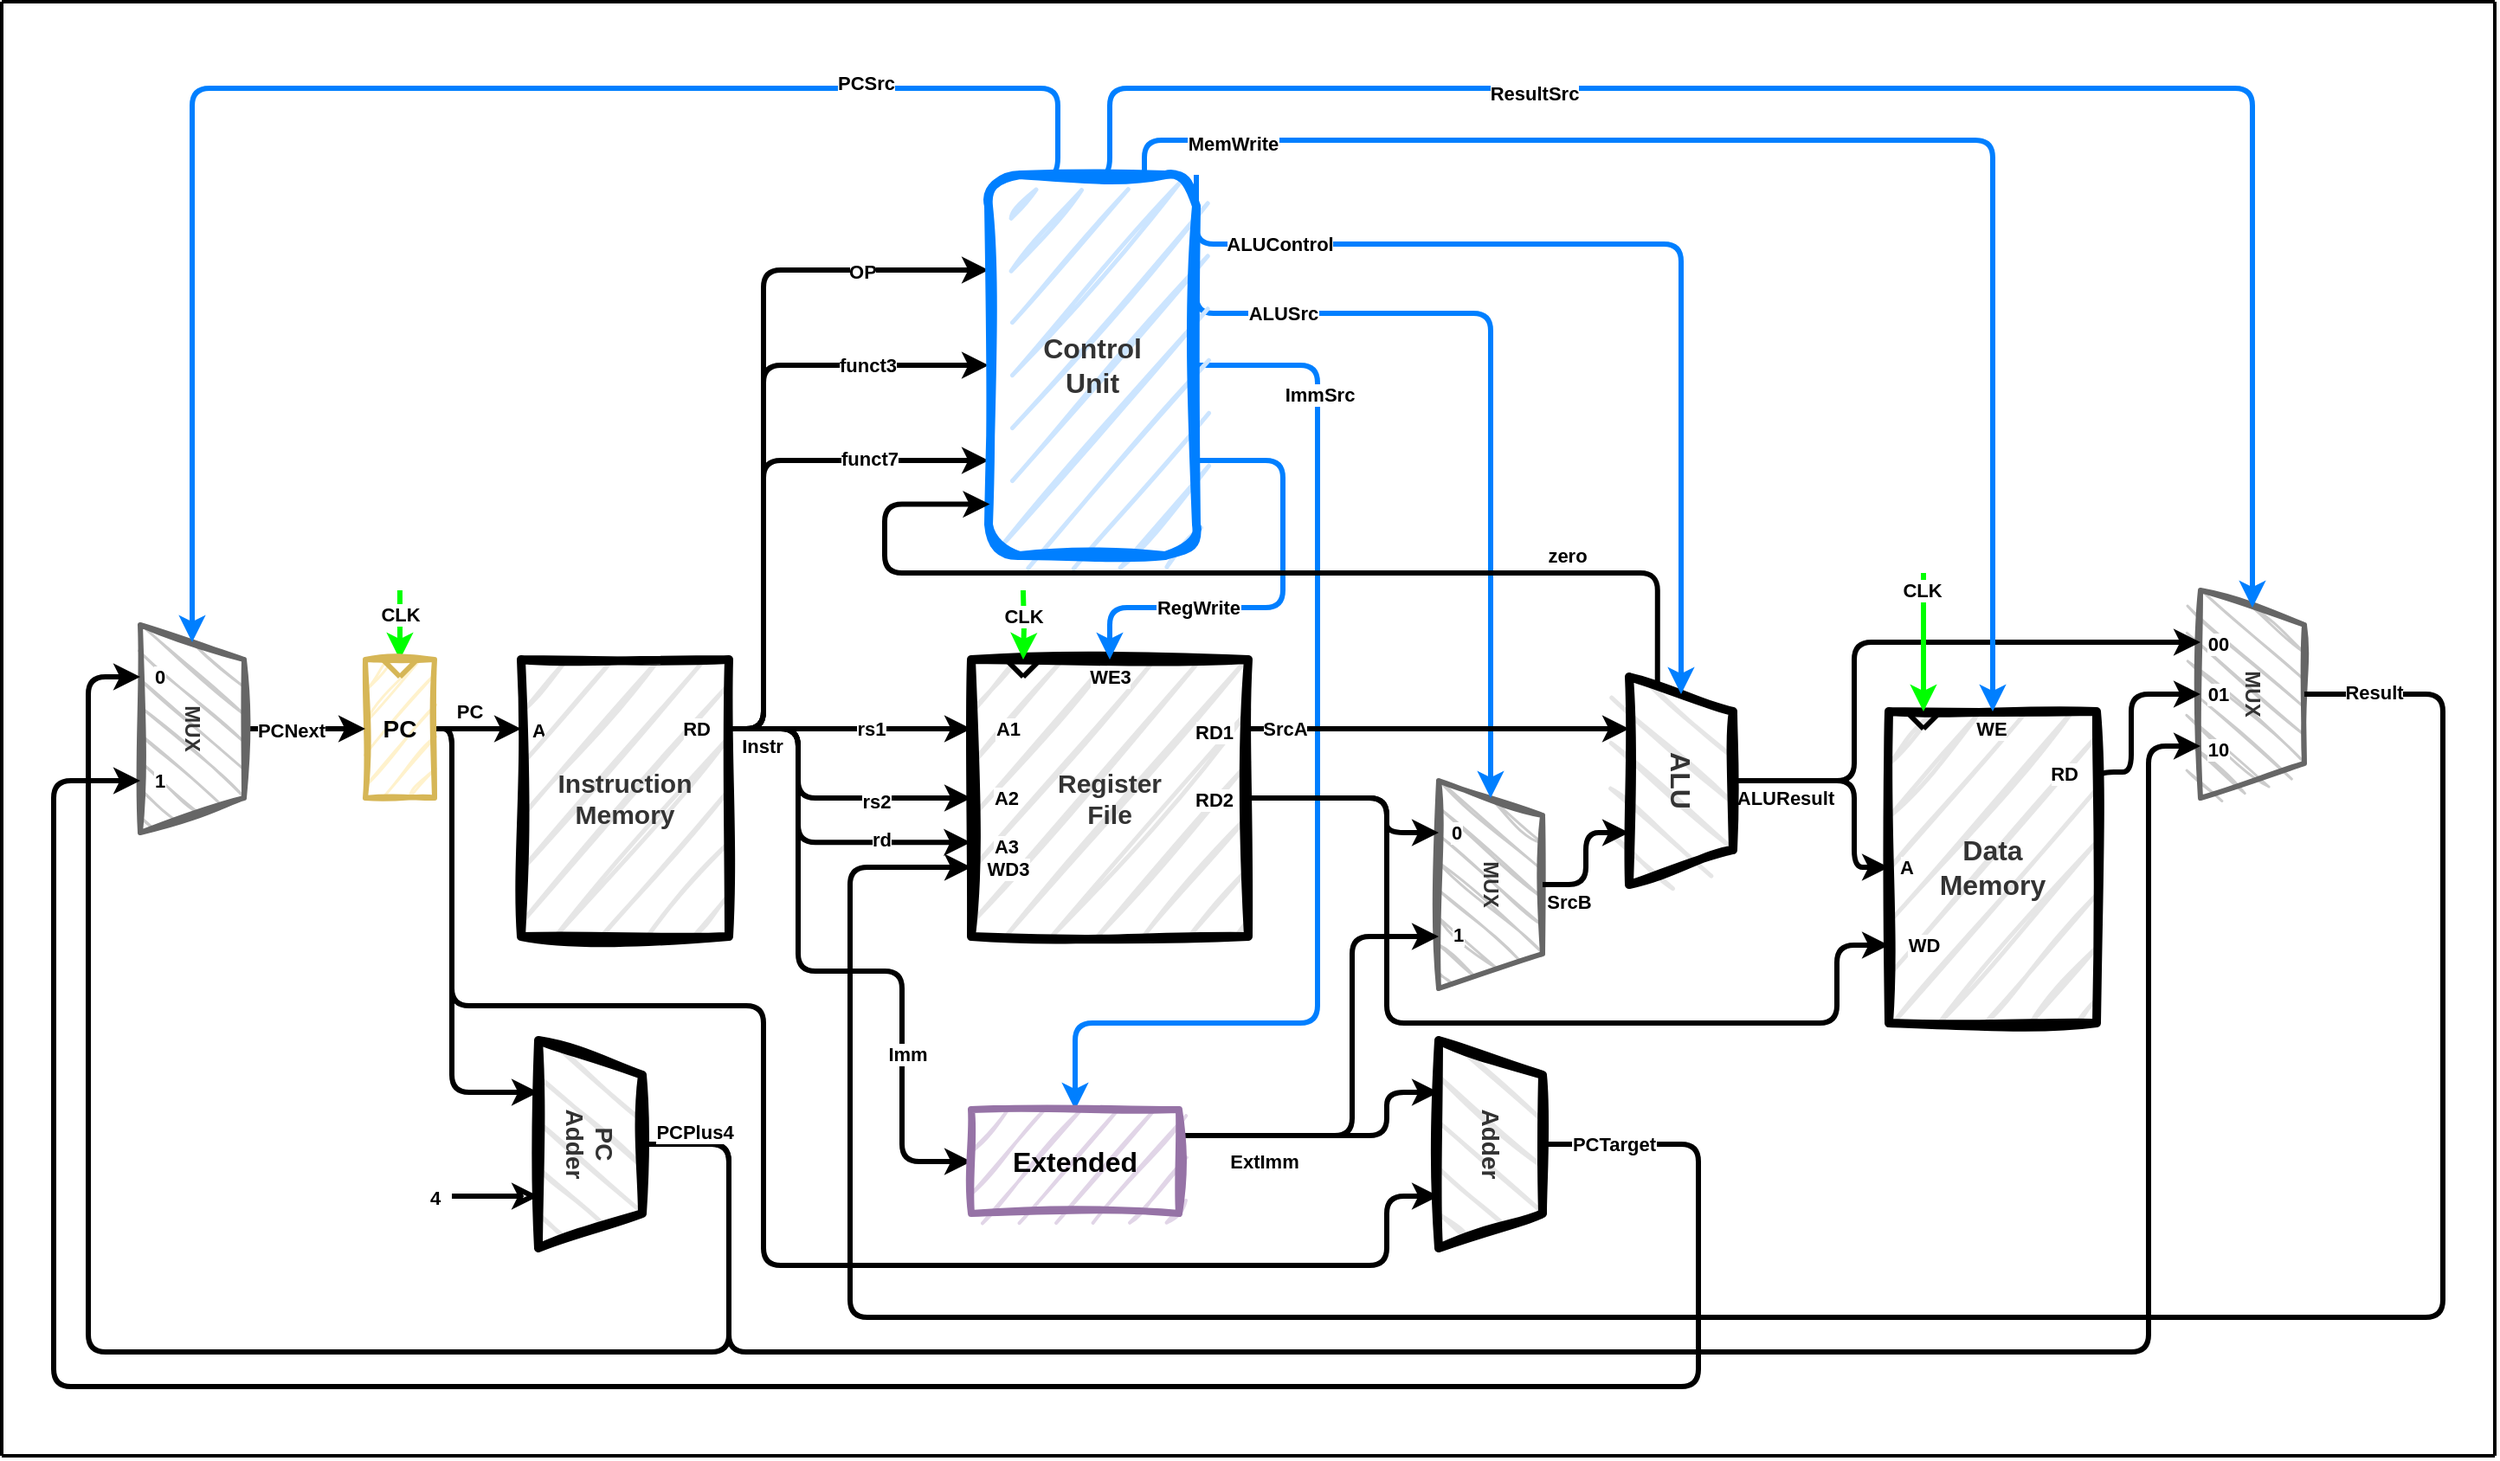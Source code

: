 <mxfile version="26.1.0">
  <diagram name="Page-1" id="-i3h4ZUlYEgcK0BSC_6O">
    <mxGraphModel dx="3269" dy="1941" grid="1" gridSize="10" guides="1" tooltips="1" connect="1" arrows="1" fold="1" page="1" pageScale="1" pageWidth="1169" pageHeight="827" math="0" shadow="0">
      <root>
        <mxCell id="0" />
        <mxCell id="1" parent="0" />
        <mxCell id="MY1aRcoJpRt93JYhKfDs-4" value="&lt;font style=&quot;font-size: 15px;&quot;&gt;Register&lt;/font&gt;&lt;div&gt;&lt;font style=&quot;font-size: 15px;&quot;&gt;File&lt;/font&gt;&lt;/div&gt;" style="rounded=0;whiteSpace=wrap;html=1;sketch=1;curveFitting=1;jiggle=2;fillColor=#E6E6E6;fontColor=#333333;strokeColor=#000000;strokeWidth=5;fontStyle=1" parent="1" vertex="1">
          <mxGeometry x="-200.0" y="-60" width="160" height="160" as="geometry" />
        </mxCell>
        <mxCell id="MY1aRcoJpRt93JYhKfDs-6" value="&lt;font style=&quot;font-size: 16px;&quot;&gt;Data&lt;/font&gt;&lt;div&gt;&lt;font style=&quot;font-size: 16px;&quot;&gt;Memory&lt;/font&gt;&lt;/div&gt;" style="rounded=0;whiteSpace=wrap;html=1;sketch=1;curveFitting=1;jiggle=2;fillColor=#E6E6E6;fontColor=#333333;strokeColor=#000000;strokeWidth=5;fontStyle=1" parent="1" vertex="1">
          <mxGeometry x="330.0" y="-30" width="120" height="180" as="geometry" />
        </mxCell>
        <mxCell id="MY1aRcoJpRt93JYhKfDs-12" value="MUX" style="shape=trapezoid;perimeter=trapezoidPerimeter;whiteSpace=wrap;html=1;fixedSize=1;rotation=90;sketch=1;curveFitting=1;jiggle=2;fillColor=#CCCCCC;fontColor=#333333;strokeColor=#666666;strokeWidth=3;fontStyle=1" parent="1" vertex="1">
          <mxGeometry x="480.0" y="-70" width="120" height="60" as="geometry" />
        </mxCell>
        <mxCell id="MY1aRcoJpRt93JYhKfDs-11" value="MUX" style="shape=trapezoid;perimeter=trapezoidPerimeter;whiteSpace=wrap;html=1;fixedSize=1;rotation=90;sketch=1;curveFitting=1;jiggle=2;fillColor=#CCCCCC;fontColor=#333333;strokeColor=#666666;strokeWidth=3;fontStyle=1" parent="1" vertex="1">
          <mxGeometry x="40.0" y="40" width="120" height="60" as="geometry" />
        </mxCell>
        <mxCell id="MY1aRcoJpRt93JYhKfDs-47" style="edgeStyle=orthogonalEdgeStyle;rounded=1;orthogonalLoop=1;jettySize=auto;html=1;exitX=1;exitY=0.25;exitDx=0;exitDy=0;entryX=0;entryY=0.5;entryDx=0;entryDy=0;strokeWidth=3;fontStyle=1;fillColor=#dae8fc;strokeColor=#007FFF;curved=0;" parent="1" source="MY1aRcoJpRt93JYhKfDs-7" target="MY1aRcoJpRt93JYhKfDs-11" edge="1">
          <mxGeometry relative="1" as="geometry">
            <Array as="points">
              <mxPoint x="-70.0" y="-260" />
              <mxPoint x="100.0" y="-260" />
            </Array>
          </mxGeometry>
        </mxCell>
        <mxCell id="MY1aRcoJpRt93JYhKfDs-48" value="ALUSrc" style="edgeLabel;html=1;align=center;verticalAlign=middle;resizable=0;points=[];fontStyle=1" parent="MY1aRcoJpRt93JYhKfDs-47" vertex="1" connectable="0">
          <mxGeometry x="-0.79" y="4" relative="1" as="geometry">
            <mxPoint x="25" y="4" as="offset" />
          </mxGeometry>
        </mxCell>
        <mxCell id="MY1aRcoJpRt93JYhKfDs-49" style="edgeStyle=orthogonalEdgeStyle;rounded=1;orthogonalLoop=1;jettySize=auto;html=1;exitX=1;exitY=0.5;exitDx=0;exitDy=0;entryX=0.5;entryY=0;entryDx=0;entryDy=0;strokeWidth=3;fontStyle=1;fillColor=#dae8fc;strokeColor=#007FFF;curved=0;" parent="1" source="MY1aRcoJpRt93JYhKfDs-7" target="MY1aRcoJpRt93JYhKfDs-8" edge="1">
          <mxGeometry relative="1" as="geometry">
            <Array as="points">
              <mxPoint x="5.684e-14" y="-230" />
              <mxPoint x="5.684e-14" y="150" />
              <mxPoint x="-140.0" y="150" />
            </Array>
          </mxGeometry>
        </mxCell>
        <mxCell id="MY1aRcoJpRt93JYhKfDs-50" value="ImmSrc" style="edgeLabel;html=1;align=center;verticalAlign=middle;resizable=0;points=[];fontStyle=1" parent="MY1aRcoJpRt93JYhKfDs-49" vertex="1" connectable="0">
          <mxGeometry x="-0.729" y="1" relative="1" as="geometry">
            <mxPoint as="offset" />
          </mxGeometry>
        </mxCell>
        <mxCell id="MY1aRcoJpRt93JYhKfDs-15" style="edgeStyle=orthogonalEdgeStyle;rounded=0;orthogonalLoop=1;jettySize=auto;html=1;exitX=1;exitY=0.5;exitDx=0;exitDy=0;entryX=0;entryY=0.25;entryDx=0;entryDy=0;fontStyle=1;strokeWidth=3;" parent="1" source="MY1aRcoJpRt93JYhKfDs-1" target="MY1aRcoJpRt93JYhKfDs-3" edge="1">
          <mxGeometry relative="1" as="geometry" />
        </mxCell>
        <mxCell id="MY1aRcoJpRt93JYhKfDs-16" value="PC" style="edgeLabel;html=1;align=center;verticalAlign=middle;resizable=0;points=[];fontStyle=1" parent="MY1aRcoJpRt93JYhKfDs-15" vertex="1" connectable="0">
          <mxGeometry x="-0.175" y="-2" relative="1" as="geometry">
            <mxPoint x="-1" y="-12" as="offset" />
          </mxGeometry>
        </mxCell>
        <mxCell id="nuqM9ajh4GWYfi781mGg-7" value="&lt;b&gt;A&lt;/b&gt;" style="edgeLabel;html=1;align=center;verticalAlign=middle;resizable=0;points=[];" vertex="1" connectable="0" parent="MY1aRcoJpRt93JYhKfDs-15">
          <mxGeometry x="0.201" y="-1" relative="1" as="geometry">
            <mxPoint x="30" as="offset" />
          </mxGeometry>
        </mxCell>
        <mxCell id="MY1aRcoJpRt93JYhKfDs-33" style="edgeStyle=orthogonalEdgeStyle;rounded=1;orthogonalLoop=1;jettySize=auto;html=1;exitX=1;exitY=0.5;exitDx=0;exitDy=0;entryX=0.25;entryY=1;entryDx=0;entryDy=0;strokeWidth=3;fontStyle=1;curved=0;" parent="1" source="MY1aRcoJpRt93JYhKfDs-1" target="MY1aRcoJpRt93JYhKfDs-9" edge="1">
          <mxGeometry relative="1" as="geometry">
            <Array as="points">
              <mxPoint x="-500.0" y="-20" />
              <mxPoint x="-500.0" y="190" />
            </Array>
          </mxGeometry>
        </mxCell>
        <mxCell id="MY1aRcoJpRt93JYhKfDs-64" style="edgeStyle=orthogonalEdgeStyle;rounded=1;orthogonalLoop=1;jettySize=auto;html=1;exitX=1;exitY=0.5;exitDx=0;exitDy=0;entryX=0.75;entryY=1;entryDx=0;entryDy=0;strokeWidth=3;fontStyle=1;curved=0;" parent="1" source="MY1aRcoJpRt93JYhKfDs-1" target="MY1aRcoJpRt93JYhKfDs-10" edge="1">
          <mxGeometry relative="1" as="geometry">
            <Array as="points">
              <mxPoint x="-500.0" y="-20" />
              <mxPoint x="-500.0" y="140" />
              <mxPoint x="-320.0" y="140" />
              <mxPoint x="-320.0" y="290" />
              <mxPoint x="40.0" y="290" />
              <mxPoint x="40.0" y="250" />
            </Array>
          </mxGeometry>
        </mxCell>
        <mxCell id="nuqM9ajh4GWYfi781mGg-5" style="edgeStyle=orthogonalEdgeStyle;rounded=0;orthogonalLoop=1;jettySize=auto;html=1;exitX=0.5;exitY=0;exitDx=0;exitDy=0;endArrow=none;startFill=1;startArrow=classic;fillColor=#d5e8d4;strokeColor=#00FF00;strokeWidth=3;" edge="1" parent="1" source="MY1aRcoJpRt93JYhKfDs-1">
          <mxGeometry relative="1" as="geometry">
            <mxPoint x="-530.037" y="-100" as="targetPoint" />
          </mxGeometry>
        </mxCell>
        <mxCell id="nuqM9ajh4GWYfi781mGg-6" value="&lt;b&gt;CLK&lt;/b&gt;" style="edgeLabel;html=1;align=center;verticalAlign=middle;resizable=0;points=[];" vertex="1" connectable="0" parent="nuqM9ajh4GWYfi781mGg-5">
          <mxGeometry x="0.319" y="1" relative="1" as="geometry">
            <mxPoint as="offset" />
          </mxGeometry>
        </mxCell>
        <mxCell id="MY1aRcoJpRt93JYhKfDs-1" value="&lt;span&gt;&lt;font style=&quot;font-size: 14px;&quot;&gt;PC&lt;/font&gt;&lt;/span&gt;" style="rounded=0;whiteSpace=wrap;html=1;sketch=1;curveFitting=1;jiggle=2;fillColor=#fff2cc;strokeColor=#d6b656;strokeWidth=3;fontStyle=1" parent="1" vertex="1">
          <mxGeometry x="-550" y="-60" width="40" height="80" as="geometry" />
        </mxCell>
        <mxCell id="MY1aRcoJpRt93JYhKfDs-13" style="edgeStyle=orthogonalEdgeStyle;rounded=0;orthogonalLoop=1;jettySize=auto;html=1;exitX=0.5;exitY=0;exitDx=0;exitDy=0;entryX=0;entryY=0.5;entryDx=0;entryDy=0;fontStyle=1;strokeWidth=3;" parent="1" source="MY1aRcoJpRt93JYhKfDs-2" target="MY1aRcoJpRt93JYhKfDs-1" edge="1">
          <mxGeometry relative="1" as="geometry" />
        </mxCell>
        <mxCell id="MY1aRcoJpRt93JYhKfDs-14" value="PCNext" style="edgeLabel;html=1;align=center;verticalAlign=middle;resizable=0;points=[];fontStyle=1" parent="MY1aRcoJpRt93JYhKfDs-13" vertex="1" connectable="0">
          <mxGeometry x="-0.228" y="-1" relative="1" as="geometry">
            <mxPoint as="offset" />
          </mxGeometry>
        </mxCell>
        <mxCell id="MY1aRcoJpRt93JYhKfDs-2" value="&lt;span&gt;MUX&lt;/span&gt;" style="shape=trapezoid;perimeter=trapezoidPerimeter;whiteSpace=wrap;html=1;fixedSize=1;rotation=90;sketch=1;curveFitting=1;jiggle=2;fillColor=#CCCCCC;fontColor=#333333;strokeColor=#666666;strokeWidth=3;fontStyle=1" parent="1" vertex="1">
          <mxGeometry x="-710" y="-50" width="120" height="60" as="geometry" />
        </mxCell>
        <mxCell id="MY1aRcoJpRt93JYhKfDs-17" style="edgeStyle=orthogonalEdgeStyle;rounded=0;orthogonalLoop=1;jettySize=auto;html=1;exitX=1;exitY=0.25;exitDx=0;exitDy=0;entryX=0;entryY=0.25;entryDx=0;entryDy=0;strokeWidth=3;fontStyle=1" parent="1" source="MY1aRcoJpRt93JYhKfDs-3" target="MY1aRcoJpRt93JYhKfDs-4" edge="1">
          <mxGeometry relative="1" as="geometry" />
        </mxCell>
        <mxCell id="MY1aRcoJpRt93JYhKfDs-18" value="Instr" style="edgeLabel;html=1;align=center;verticalAlign=middle;resizable=0;points=[];fontStyle=1" parent="MY1aRcoJpRt93JYhKfDs-17" vertex="1" connectable="0">
          <mxGeometry x="0.089" y="-2" relative="1" as="geometry">
            <mxPoint x="-57" y="8" as="offset" />
          </mxGeometry>
        </mxCell>
        <mxCell id="nuqM9ajh4GWYfi781mGg-17" value="&lt;b&gt;A1&lt;/b&gt;" style="edgeLabel;html=1;align=center;verticalAlign=middle;resizable=0;points=[];" vertex="1" connectable="0" parent="MY1aRcoJpRt93JYhKfDs-17">
          <mxGeometry x="0.595" y="-2" relative="1" as="geometry">
            <mxPoint x="49" y="-2" as="offset" />
          </mxGeometry>
        </mxCell>
        <mxCell id="nuqM9ajh4GWYfi781mGg-33" value="&lt;b&gt;rs1&lt;/b&gt;" style="edgeLabel;html=1;align=center;verticalAlign=middle;resizable=0;points=[];" vertex="1" connectable="0" parent="MY1aRcoJpRt93JYhKfDs-17">
          <mxGeometry x="0.168" relative="1" as="geometry">
            <mxPoint as="offset" />
          </mxGeometry>
        </mxCell>
        <mxCell id="MY1aRcoJpRt93JYhKfDs-35" style="edgeStyle=orthogonalEdgeStyle;rounded=1;orthogonalLoop=1;jettySize=auto;html=1;exitX=1;exitY=0.25;exitDx=0;exitDy=0;entryX=0;entryY=0.25;entryDx=0;entryDy=0;strokeWidth=3;fontStyle=1;curved=0;" parent="1" source="MY1aRcoJpRt93JYhKfDs-3" target="MY1aRcoJpRt93JYhKfDs-7" edge="1">
          <mxGeometry relative="1" as="geometry">
            <Array as="points">
              <mxPoint x="-320.0" y="-20" />
              <mxPoint x="-320.0" y="-285" />
            </Array>
          </mxGeometry>
        </mxCell>
        <mxCell id="MY1aRcoJpRt93JYhKfDs-38" value="OP" style="edgeLabel;html=1;align=center;verticalAlign=middle;resizable=0;points=[];fontStyle=1" parent="MY1aRcoJpRt93JYhKfDs-35" vertex="1" connectable="0">
          <mxGeometry x="0.654" y="-1" relative="1" as="geometry">
            <mxPoint x="-1" as="offset" />
          </mxGeometry>
        </mxCell>
        <mxCell id="MY1aRcoJpRt93JYhKfDs-36" style="edgeStyle=orthogonalEdgeStyle;rounded=1;orthogonalLoop=1;jettySize=auto;html=1;exitX=1;exitY=0.25;exitDx=0;exitDy=0;entryX=0;entryY=0.5;entryDx=0;entryDy=0;strokeWidth=3;fontStyle=1;curved=0;" parent="1" source="MY1aRcoJpRt93JYhKfDs-3" target="MY1aRcoJpRt93JYhKfDs-7" edge="1">
          <mxGeometry relative="1" as="geometry">
            <Array as="points">
              <mxPoint x="-320.0" y="-20" />
              <mxPoint x="-320.0" y="-230" />
            </Array>
          </mxGeometry>
        </mxCell>
        <mxCell id="MY1aRcoJpRt93JYhKfDs-39" value="funct3" style="edgeLabel;html=1;align=center;verticalAlign=middle;resizable=0;points=[];fontStyle=1" parent="MY1aRcoJpRt93JYhKfDs-36" vertex="1" connectable="0">
          <mxGeometry x="0.741" y="-2" relative="1" as="geometry">
            <mxPoint x="-24" y="-2" as="offset" />
          </mxGeometry>
        </mxCell>
        <mxCell id="MY1aRcoJpRt93JYhKfDs-37" style="edgeStyle=orthogonalEdgeStyle;rounded=1;orthogonalLoop=1;jettySize=auto;html=1;exitX=1;exitY=0.25;exitDx=0;exitDy=0;entryX=0;entryY=0.75;entryDx=0;entryDy=0;strokeWidth=3;fontStyle=1;curved=0;" parent="1" source="MY1aRcoJpRt93JYhKfDs-3" target="MY1aRcoJpRt93JYhKfDs-7" edge="1">
          <mxGeometry relative="1" as="geometry">
            <Array as="points">
              <mxPoint x="-320.0" y="-20" />
              <mxPoint x="-320.0" y="-175" />
            </Array>
          </mxGeometry>
        </mxCell>
        <mxCell id="MY1aRcoJpRt93JYhKfDs-40" value="funct7" style="edgeLabel;html=1;align=center;verticalAlign=middle;resizable=0;points=[];fontStyle=1" parent="MY1aRcoJpRt93JYhKfDs-37" vertex="1" connectable="0">
          <mxGeometry x="0.812" y="1" relative="1" as="geometry">
            <mxPoint x="-41" as="offset" />
          </mxGeometry>
        </mxCell>
        <mxCell id="MY1aRcoJpRt93JYhKfDs-51" style="edgeStyle=orthogonalEdgeStyle;rounded=1;orthogonalLoop=1;jettySize=auto;html=1;exitX=1;exitY=0.25;exitDx=0;exitDy=0;entryX=0;entryY=0.5;entryDx=0;entryDy=0;strokeWidth=3;fontStyle=1;curved=0;" parent="1" source="MY1aRcoJpRt93JYhKfDs-3" target="MY1aRcoJpRt93JYhKfDs-8" edge="1">
          <mxGeometry relative="1" as="geometry">
            <Array as="points">
              <mxPoint x="-300" y="-20" />
              <mxPoint x="-300" y="120" />
              <mxPoint x="-240" y="120" />
              <mxPoint x="-240" y="230" />
            </Array>
          </mxGeometry>
        </mxCell>
        <mxCell id="MY1aRcoJpRt93JYhKfDs-52" value="Imm" style="edgeLabel;html=1;align=center;verticalAlign=middle;resizable=0;points=[];fontStyle=1" parent="MY1aRcoJpRt93JYhKfDs-51" vertex="1" connectable="0">
          <mxGeometry x="0.474" y="3" relative="1" as="geometry">
            <mxPoint as="offset" />
          </mxGeometry>
        </mxCell>
        <mxCell id="MY1aRcoJpRt93JYhKfDs-60" style="edgeStyle=orthogonalEdgeStyle;rounded=1;orthogonalLoop=1;jettySize=auto;html=1;exitX=1;exitY=0.25;exitDx=0;exitDy=0;strokeWidth=3;fontStyle=1;curved=0;" parent="1" source="MY1aRcoJpRt93JYhKfDs-3" target="MY1aRcoJpRt93JYhKfDs-4" edge="1">
          <mxGeometry relative="1" as="geometry">
            <Array as="points">
              <mxPoint x="-300" y="-20" />
              <mxPoint x="-300" y="20" />
            </Array>
          </mxGeometry>
        </mxCell>
        <mxCell id="nuqM9ajh4GWYfi781mGg-18" value="&lt;b&gt;A2&lt;/b&gt;" style="edgeLabel;html=1;align=center;verticalAlign=middle;resizable=0;points=[];" vertex="1" connectable="0" parent="MY1aRcoJpRt93JYhKfDs-60">
          <mxGeometry x="0.664" y="-1" relative="1" as="geometry">
            <mxPoint x="50" y="-1" as="offset" />
          </mxGeometry>
        </mxCell>
        <mxCell id="nuqM9ajh4GWYfi781mGg-34" value="&lt;b&gt;rs2&lt;/b&gt;" style="edgeLabel;html=1;align=center;verticalAlign=middle;resizable=0;points=[];" vertex="1" connectable="0" parent="MY1aRcoJpRt93JYhKfDs-60">
          <mxGeometry x="0.391" y="-2" relative="1" as="geometry">
            <mxPoint as="offset" />
          </mxGeometry>
        </mxCell>
        <mxCell id="MY1aRcoJpRt93JYhKfDs-3" value="&lt;font style=&quot;font-size: 15px;&quot;&gt;Instruction&lt;/font&gt;&lt;div&gt;&lt;font style=&quot;font-size: 15px;&quot;&gt;Memory&lt;/font&gt;&lt;/div&gt;" style="rounded=0;whiteSpace=wrap;html=1;sketch=1;curveFitting=1;jiggle=2;fillColor=#E6E6E6;fontColor=#333333;strokeColor=#000000;strokeWidth=5;fontStyle=1" parent="1" vertex="1">
          <mxGeometry x="-460.0" y="-60" width="120" height="160" as="geometry" />
        </mxCell>
        <mxCell id="MY1aRcoJpRt93JYhKfDs-19" style="edgeStyle=orthogonalEdgeStyle;rounded=1;orthogonalLoop=1;jettySize=auto;html=1;exitX=1;exitY=0.25;exitDx=0;exitDy=0;entryX=0.25;entryY=1;entryDx=0;entryDy=0;strokeWidth=3;fontStyle=1;curved=0;" parent="1" source="MY1aRcoJpRt93JYhKfDs-4" target="MY1aRcoJpRt93JYhKfDs-5" edge="1">
          <mxGeometry relative="1" as="geometry" />
        </mxCell>
        <mxCell id="MY1aRcoJpRt93JYhKfDs-20" value="SrcA" style="edgeLabel;html=1;align=center;verticalAlign=middle;resizable=0;points=[];fontStyle=1" parent="MY1aRcoJpRt93JYhKfDs-19" vertex="1" connectable="0">
          <mxGeometry x="-0.505" y="2" relative="1" as="geometry">
            <mxPoint x="-34" y="2" as="offset" />
          </mxGeometry>
        </mxCell>
        <mxCell id="nuqM9ajh4GWYfi781mGg-22" value="&lt;b&gt;RD1&lt;/b&gt;" style="edgeLabel;html=1;align=center;verticalAlign=middle;resizable=0;points=[];" vertex="1" connectable="0" parent="MY1aRcoJpRt93JYhKfDs-19">
          <mxGeometry x="-0.435" y="-2" relative="1" as="geometry">
            <mxPoint x="-82" as="offset" />
          </mxGeometry>
        </mxCell>
        <mxCell id="MY1aRcoJpRt93JYhKfDs-23" style="edgeStyle=orthogonalEdgeStyle;rounded=1;orthogonalLoop=1;jettySize=auto;html=1;exitX=1;exitY=0.5;exitDx=0;exitDy=0;entryX=0.25;entryY=1;entryDx=0;entryDy=0;strokeWidth=3;fontStyle=1;curved=0;" parent="1" source="MY1aRcoJpRt93JYhKfDs-4" target="MY1aRcoJpRt93JYhKfDs-11" edge="1">
          <mxGeometry relative="1" as="geometry">
            <Array as="points">
              <mxPoint x="40.0" y="20" />
              <mxPoint x="40.0" y="40" />
            </Array>
          </mxGeometry>
        </mxCell>
        <mxCell id="nuqM9ajh4GWYfi781mGg-9" value="&lt;b&gt;0&lt;/b&gt;" style="edgeLabel;html=1;align=center;verticalAlign=middle;resizable=0;points=[];" vertex="1" connectable="0" parent="MY1aRcoJpRt93JYhKfDs-23">
          <mxGeometry x="0.677" relative="1" as="geometry">
            <mxPoint x="31" as="offset" />
          </mxGeometry>
        </mxCell>
        <mxCell id="MY1aRcoJpRt93JYhKfDs-74" style="edgeStyle=orthogonalEdgeStyle;rounded=1;orthogonalLoop=1;jettySize=auto;html=1;exitX=1;exitY=0.5;exitDx=0;exitDy=0;entryX=0;entryY=0.75;entryDx=0;entryDy=0;strokeWidth=3;curved=0;" parent="1" source="MY1aRcoJpRt93JYhKfDs-4" target="MY1aRcoJpRt93JYhKfDs-6" edge="1">
          <mxGeometry relative="1" as="geometry">
            <Array as="points">
              <mxPoint x="40.0" y="20" />
              <mxPoint x="40.0" y="150" />
              <mxPoint x="300.0" y="150" />
              <mxPoint x="300.0" y="105" />
            </Array>
          </mxGeometry>
        </mxCell>
        <mxCell id="nuqM9ajh4GWYfi781mGg-15" value="&lt;b&gt;WD&lt;/b&gt;" style="edgeLabel;html=1;align=center;verticalAlign=middle;resizable=0;points=[];" vertex="1" connectable="0" parent="MY1aRcoJpRt93JYhKfDs-74">
          <mxGeometry x="0.919" relative="1" as="geometry">
            <mxPoint x="42" as="offset" />
          </mxGeometry>
        </mxCell>
        <mxCell id="nuqM9ajh4GWYfi781mGg-23" value="&lt;b&gt;RD2&lt;/b&gt;" style="edgeLabel;html=1;align=center;verticalAlign=middle;resizable=0;points=[];" vertex="1" connectable="0" parent="MY1aRcoJpRt93JYhKfDs-74">
          <mxGeometry x="-0.927" y="-1" relative="1" as="geometry">
            <mxPoint x="-40" as="offset" />
          </mxGeometry>
        </mxCell>
        <mxCell id="MY1aRcoJpRt93JYhKfDs-28" style="edgeStyle=orthogonalEdgeStyle;rounded=1;orthogonalLoop=1;jettySize=auto;html=1;exitX=0.5;exitY=0;exitDx=0;exitDy=0;entryX=0.25;entryY=1;entryDx=0;entryDy=0;strokeWidth=3;fontStyle=1;curved=0;" parent="1" source="MY1aRcoJpRt93JYhKfDs-5" target="MY1aRcoJpRt93JYhKfDs-12" edge="1">
          <mxGeometry relative="1" as="geometry">
            <Array as="points">
              <mxPoint x="310" y="10" />
              <mxPoint x="310" y="-70" />
            </Array>
          </mxGeometry>
        </mxCell>
        <mxCell id="MY1aRcoJpRt93JYhKfDs-72" value="&lt;b&gt;ALUResult&lt;/b&gt;" style="edgeLabel;html=1;align=center;verticalAlign=middle;resizable=0;points=[];" parent="MY1aRcoJpRt93JYhKfDs-28" vertex="1" connectable="0">
          <mxGeometry x="-0.847" y="3" relative="1" as="geometry">
            <mxPoint x="3" y="13" as="offset" />
          </mxGeometry>
        </mxCell>
        <mxCell id="nuqM9ajh4GWYfi781mGg-11" value="&lt;b&gt;00&lt;/b&gt;" style="edgeLabel;html=1;align=center;verticalAlign=middle;resizable=0;points=[];" vertex="1" connectable="0" parent="MY1aRcoJpRt93JYhKfDs-28">
          <mxGeometry x="0.8" y="-1" relative="1" as="geometry">
            <mxPoint x="45" as="offset" />
          </mxGeometry>
        </mxCell>
        <mxCell id="MY1aRcoJpRt93JYhKfDs-73" style="edgeStyle=orthogonalEdgeStyle;rounded=1;orthogonalLoop=1;jettySize=auto;html=1;exitX=0.5;exitY=0;exitDx=0;exitDy=0;entryX=0;entryY=0.5;entryDx=0;entryDy=0;strokeWidth=3;curved=0;" parent="1" source="MY1aRcoJpRt93JYhKfDs-5" target="MY1aRcoJpRt93JYhKfDs-6" edge="1">
          <mxGeometry relative="1" as="geometry">
            <Array as="points">
              <mxPoint x="310" y="10" />
              <mxPoint x="310" y="60" />
            </Array>
          </mxGeometry>
        </mxCell>
        <mxCell id="nuqM9ajh4GWYfi781mGg-14" value="&lt;b&gt;A&lt;/b&gt;" style="edgeLabel;html=1;align=center;verticalAlign=middle;resizable=0;points=[];" vertex="1" connectable="0" parent="MY1aRcoJpRt93JYhKfDs-73">
          <mxGeometry x="0.714" y="1" relative="1" as="geometry">
            <mxPoint x="30" y="1" as="offset" />
          </mxGeometry>
        </mxCell>
        <mxCell id="MY1aRcoJpRt93JYhKfDs-5" value="&lt;font style=&quot;font-size: 16px;&quot;&gt;ALU&lt;/font&gt;" style="shape=trapezoid;perimeter=trapezoidPerimeter;whiteSpace=wrap;html=1;fixedSize=1;rotation=90;sketch=1;curveFitting=1;jiggle=2;fillColor=#E6E6E6;fontColor=#333333;strokeColor=#000000;strokeWidth=5;fontStyle=1" parent="1" vertex="1">
          <mxGeometry x="150.0" y="-20" width="120" height="60" as="geometry" />
        </mxCell>
        <mxCell id="MY1aRcoJpRt93JYhKfDs-29" style="edgeStyle=orthogonalEdgeStyle;rounded=1;orthogonalLoop=1;jettySize=auto;html=1;exitX=1;exitY=0.25;exitDx=0;exitDy=0;entryX=0.5;entryY=1;entryDx=0;entryDy=0;strokeWidth=3;fontStyle=1;curved=0;" parent="1" source="MY1aRcoJpRt93JYhKfDs-6" target="MY1aRcoJpRt93JYhKfDs-12" edge="1">
          <mxGeometry relative="1" as="geometry">
            <Array as="points">
              <mxPoint x="470.0" y="5" />
              <mxPoint x="470.0" y="-40" />
            </Array>
          </mxGeometry>
        </mxCell>
        <mxCell id="nuqM9ajh4GWYfi781mGg-12" value="&lt;b&gt;01&lt;/b&gt;" style="edgeLabel;html=1;align=center;verticalAlign=middle;resizable=0;points=[];" vertex="1" connectable="0" parent="MY1aRcoJpRt93JYhKfDs-29">
          <mxGeometry x="0.543" y="1" relative="1" as="geometry">
            <mxPoint x="36" y="1" as="offset" />
          </mxGeometry>
        </mxCell>
        <mxCell id="nuqM9ajh4GWYfi781mGg-24" value="&lt;b&gt;RD&lt;/b&gt;" style="edgeLabel;html=1;align=center;verticalAlign=middle;resizable=0;points=[];" vertex="1" connectable="0" parent="MY1aRcoJpRt93JYhKfDs-29">
          <mxGeometry x="-0.63" y="-1" relative="1" as="geometry">
            <mxPoint x="-31" as="offset" />
          </mxGeometry>
        </mxCell>
        <mxCell id="MY1aRcoJpRt93JYhKfDs-31" style="edgeStyle=orthogonalEdgeStyle;rounded=1;orthogonalLoop=1;jettySize=auto;html=1;exitX=0.25;exitY=0;exitDx=0;exitDy=0;entryX=0;entryY=0.5;entryDx=0;entryDy=0;strokeWidth=3;fontStyle=1;fillColor=#dae8fc;strokeColor=#007FFF;curved=0;" parent="1" source="MY1aRcoJpRt93JYhKfDs-7" target="MY1aRcoJpRt93JYhKfDs-2" edge="1">
          <mxGeometry relative="1" as="geometry">
            <Array as="points">
              <mxPoint x="-150.0" y="-390" />
              <mxPoint x="-650" y="-390" />
            </Array>
          </mxGeometry>
        </mxCell>
        <mxCell id="MY1aRcoJpRt93JYhKfDs-32" value="PCSrc" style="edgeLabel;html=1;align=center;verticalAlign=middle;resizable=0;points=[];fontStyle=1" parent="MY1aRcoJpRt93JYhKfDs-31" vertex="1" connectable="0">
          <mxGeometry x="-0.611" y="-3" relative="1" as="geometry">
            <mxPoint as="offset" />
          </mxGeometry>
        </mxCell>
        <mxCell id="MY1aRcoJpRt93JYhKfDs-43" style="edgeStyle=orthogonalEdgeStyle;rounded=1;orthogonalLoop=1;jettySize=auto;html=1;exitX=0.5;exitY=0;exitDx=0;exitDy=0;entryX=0;entryY=0.5;entryDx=0;entryDy=0;strokeWidth=3;fontStyle=1;fillColor=#dae8fc;strokeColor=#007FFF;curved=0;" parent="1" source="MY1aRcoJpRt93JYhKfDs-7" target="MY1aRcoJpRt93JYhKfDs-12" edge="1">
          <mxGeometry relative="1" as="geometry">
            <Array as="points">
              <mxPoint x="-120.0" y="-390" />
              <mxPoint x="540" y="-390" />
            </Array>
          </mxGeometry>
        </mxCell>
        <mxCell id="MY1aRcoJpRt93JYhKfDs-44" value="ResultSrc" style="edgeLabel;html=1;align=center;verticalAlign=middle;resizable=0;points=[];fontStyle=1" parent="MY1aRcoJpRt93JYhKfDs-43" vertex="1" connectable="0">
          <mxGeometry x="-0.402" y="-3" relative="1" as="geometry">
            <mxPoint as="offset" />
          </mxGeometry>
        </mxCell>
        <mxCell id="MY1aRcoJpRt93JYhKfDs-45" style="edgeStyle=orthogonalEdgeStyle;rounded=1;orthogonalLoop=1;jettySize=auto;html=1;exitX=1;exitY=0;exitDx=0;exitDy=0;entryX=0;entryY=0.5;entryDx=0;entryDy=0;strokeWidth=3;fontStyle=1;fillColor=#dae8fc;strokeColor=#007FFF;curved=0;" parent="1" source="MY1aRcoJpRt93JYhKfDs-7" target="MY1aRcoJpRt93JYhKfDs-5" edge="1">
          <mxGeometry relative="1" as="geometry">
            <Array as="points">
              <mxPoint x="-70.0" y="-300" />
              <mxPoint x="210.0" y="-300" />
            </Array>
          </mxGeometry>
        </mxCell>
        <mxCell id="MY1aRcoJpRt93JYhKfDs-46" value="ALUControl" style="edgeLabel;html=1;align=center;verticalAlign=middle;resizable=0;points=[];fontStyle=1" parent="MY1aRcoJpRt93JYhKfDs-45" vertex="1" connectable="0">
          <mxGeometry x="-0.702" y="4" relative="1" as="geometry">
            <mxPoint x="1" y="4" as="offset" />
          </mxGeometry>
        </mxCell>
        <mxCell id="MY1aRcoJpRt93JYhKfDs-53" style="edgeStyle=orthogonalEdgeStyle;rounded=1;orthogonalLoop=1;jettySize=auto;html=1;exitX=1;exitY=0.75;exitDx=0;exitDy=0;entryX=0.5;entryY=0;entryDx=0;entryDy=0;strokeWidth=3;fontStyle=1;fillColor=#dae8fc;strokeColor=#007FFF;curved=0;" parent="1" source="MY1aRcoJpRt93JYhKfDs-7" target="MY1aRcoJpRt93JYhKfDs-4" edge="1">
          <mxGeometry relative="1" as="geometry">
            <Array as="points">
              <mxPoint x="-20.0" y="-175" />
              <mxPoint x="-20.0" y="-90" />
              <mxPoint x="-120.0" y="-90" />
            </Array>
          </mxGeometry>
        </mxCell>
        <mxCell id="MY1aRcoJpRt93JYhKfDs-54" value="RegWrite" style="edgeLabel;html=1;align=center;verticalAlign=middle;resizable=0;points=[];fontStyle=1" parent="MY1aRcoJpRt93JYhKfDs-53" vertex="1" connectable="0">
          <mxGeometry x="0.218" y="-2" relative="1" as="geometry">
            <mxPoint x="-23" y="2" as="offset" />
          </mxGeometry>
        </mxCell>
        <mxCell id="nuqM9ajh4GWYfi781mGg-21" value="&lt;b&gt;WE3&lt;/b&gt;" style="edgeLabel;html=1;align=center;verticalAlign=middle;resizable=0;points=[];" vertex="1" connectable="0" parent="MY1aRcoJpRt93JYhKfDs-53">
          <mxGeometry x="0.136" y="2" relative="1" as="geometry">
            <mxPoint x="-85" y="38" as="offset" />
          </mxGeometry>
        </mxCell>
        <mxCell id="MY1aRcoJpRt93JYhKfDs-55" style="edgeStyle=orthogonalEdgeStyle;rounded=1;orthogonalLoop=1;jettySize=auto;html=1;exitX=0.75;exitY=0;exitDx=0;exitDy=0;entryX=0.5;entryY=0;entryDx=0;entryDy=0;strokeWidth=3;fontStyle=1;fillColor=#dae8fc;strokeColor=#007FFF;curved=0;" parent="1" source="MY1aRcoJpRt93JYhKfDs-7" target="MY1aRcoJpRt93JYhKfDs-6" edge="1">
          <mxGeometry relative="1" as="geometry" />
        </mxCell>
        <mxCell id="MY1aRcoJpRt93JYhKfDs-56" value="MemWrite" style="edgeLabel;html=1;align=center;verticalAlign=middle;resizable=0;points=[];fontStyle=1" parent="MY1aRcoJpRt93JYhKfDs-55" vertex="1" connectable="0">
          <mxGeometry x="-0.831" y="-2" relative="1" as="geometry">
            <mxPoint as="offset" />
          </mxGeometry>
        </mxCell>
        <mxCell id="nuqM9ajh4GWYfi781mGg-16" value="&lt;b&gt;WE&lt;/b&gt;" style="edgeLabel;html=1;align=center;verticalAlign=middle;resizable=0;points=[];" vertex="1" connectable="0" parent="MY1aRcoJpRt93JYhKfDs-55">
          <mxGeometry x="0.931" y="-1" relative="1" as="geometry">
            <mxPoint y="39" as="offset" />
          </mxGeometry>
        </mxCell>
        <mxCell id="MY1aRcoJpRt93JYhKfDs-7" value="&lt;font style=&quot;font-size: 16px;&quot;&gt;Control&lt;/font&gt;&lt;div&gt;&lt;font style=&quot;font-size: 16px;&quot;&gt;Unit&lt;/font&gt;&lt;/div&gt;" style="rounded=1;whiteSpace=wrap;html=1;sketch=1;curveFitting=1;jiggle=2;fillColor=#CCE5FF;fontColor=#333333;strokeColor=#007FFF;strokeWidth=5;fontStyle=1" parent="1" vertex="1">
          <mxGeometry x="-190.0" y="-340" width="120" height="220" as="geometry" />
        </mxCell>
        <mxCell id="MY1aRcoJpRt93JYhKfDs-24" style="edgeStyle=orthogonalEdgeStyle;rounded=1;orthogonalLoop=1;jettySize=auto;html=1;exitX=1;exitY=0.25;exitDx=0;exitDy=0;entryX=0.75;entryY=1;entryDx=0;entryDy=0;strokeWidth=3;fontStyle=1;curved=0;" parent="1" source="MY1aRcoJpRt93JYhKfDs-8" target="MY1aRcoJpRt93JYhKfDs-11" edge="1">
          <mxGeometry relative="1" as="geometry">
            <Array as="points">
              <mxPoint x="20.0" y="215" />
              <mxPoint x="20.0" y="100" />
            </Array>
          </mxGeometry>
        </mxCell>
        <mxCell id="MY1aRcoJpRt93JYhKfDs-25" value="ExtImm" style="edgeLabel;html=1;align=center;verticalAlign=middle;resizable=0;points=[];fontStyle=1" parent="MY1aRcoJpRt93JYhKfDs-24" vertex="1" connectable="0">
          <mxGeometry x="-0.63" y="-1" relative="1" as="geometry">
            <mxPoint y="14" as="offset" />
          </mxGeometry>
        </mxCell>
        <mxCell id="nuqM9ajh4GWYfi781mGg-10" value="&lt;b&gt;1&lt;/b&gt;" style="edgeLabel;html=1;align=center;verticalAlign=middle;resizable=0;points=[];" vertex="1" connectable="0" parent="MY1aRcoJpRt93JYhKfDs-24">
          <mxGeometry x="0.807" y="1" relative="1" as="geometry">
            <mxPoint x="36" as="offset" />
          </mxGeometry>
        </mxCell>
        <mxCell id="MY1aRcoJpRt93JYhKfDs-65" style="edgeStyle=orthogonalEdgeStyle;rounded=1;orthogonalLoop=1;jettySize=auto;html=1;exitX=1;exitY=0.25;exitDx=0;exitDy=0;entryX=0.25;entryY=1;entryDx=0;entryDy=0;strokeWidth=3;fontStyle=1;curved=0;" parent="1" source="MY1aRcoJpRt93JYhKfDs-8" target="MY1aRcoJpRt93JYhKfDs-10" edge="1">
          <mxGeometry relative="1" as="geometry">
            <Array as="points">
              <mxPoint x="40.0" y="215" />
              <mxPoint x="40.0" y="190" />
            </Array>
          </mxGeometry>
        </mxCell>
        <mxCell id="MY1aRcoJpRt93JYhKfDs-8" value="&lt;font style=&quot;font-size: 16px;&quot;&gt;Extended&lt;/font&gt;" style="rounded=0;whiteSpace=wrap;html=1;sketch=1;curveFitting=1;jiggle=2;fillColor=#e1d5e7;strokeColor=#9673a6;strokeWidth=4;fontStyle=1" parent="1" vertex="1">
          <mxGeometry x="-200.0" y="200" width="120" height="60" as="geometry" />
        </mxCell>
        <mxCell id="MY1aRcoJpRt93JYhKfDs-34" style="edgeStyle=orthogonalEdgeStyle;rounded=1;orthogonalLoop=1;jettySize=auto;html=1;exitX=0.5;exitY=0;exitDx=0;exitDy=0;entryX=0.25;entryY=1;entryDx=0;entryDy=0;strokeWidth=3;fontStyle=1;curved=0;" parent="1" source="MY1aRcoJpRt93JYhKfDs-9" target="MY1aRcoJpRt93JYhKfDs-2" edge="1">
          <mxGeometry relative="1" as="geometry">
            <Array as="points">
              <mxPoint x="-340.0" y="220" />
              <mxPoint x="-340.0" y="340" />
              <mxPoint x="-710" y="340" />
              <mxPoint x="-710" y="-50" />
            </Array>
          </mxGeometry>
        </mxCell>
        <mxCell id="nuqM9ajh4GWYfi781mGg-1" value="&lt;b&gt;0&lt;/b&gt;" style="edgeLabel;html=1;align=center;verticalAlign=middle;resizable=0;points=[];" vertex="1" connectable="0" parent="MY1aRcoJpRt93JYhKfDs-34">
          <mxGeometry x="0.959" y="-1" relative="1" as="geometry">
            <mxPoint x="30" y="-1" as="offset" />
          </mxGeometry>
        </mxCell>
        <mxCell id="MY1aRcoJpRt93JYhKfDs-57" style="edgeStyle=orthogonalEdgeStyle;rounded=0;orthogonalLoop=1;jettySize=auto;html=1;exitX=0.75;exitY=1;exitDx=0;exitDy=0;startArrow=classic;startFill=0;endArrow=none;strokeWidth=3;fontStyle=1" parent="1" source="MY1aRcoJpRt93JYhKfDs-9" edge="1">
          <mxGeometry relative="1" as="geometry">
            <mxPoint x="-500.0" y="250" as="targetPoint" />
          </mxGeometry>
        </mxCell>
        <mxCell id="MY1aRcoJpRt93JYhKfDs-58" value="4" style="edgeLabel;html=1;align=center;verticalAlign=middle;resizable=0;points=[];fontStyle=1" parent="MY1aRcoJpRt93JYhKfDs-57" vertex="1" connectable="0">
          <mxGeometry x="0.404" relative="1" as="geometry">
            <mxPoint x="-25" as="offset" />
          </mxGeometry>
        </mxCell>
        <mxCell id="MY1aRcoJpRt93JYhKfDs-68" style="edgeStyle=orthogonalEdgeStyle;rounded=1;orthogonalLoop=1;jettySize=auto;html=1;exitX=0.5;exitY=0;exitDx=0;exitDy=0;entryX=0.75;entryY=1;entryDx=0;entryDy=0;strokeWidth=3;curved=0;" parent="1" source="MY1aRcoJpRt93JYhKfDs-9" target="MY1aRcoJpRt93JYhKfDs-12" edge="1">
          <mxGeometry relative="1" as="geometry">
            <Array as="points">
              <mxPoint x="-340.0" y="220" />
              <mxPoint x="-340.0" y="340" />
              <mxPoint x="480.0" y="340" />
              <mxPoint x="480.0" y="-10" />
            </Array>
          </mxGeometry>
        </mxCell>
        <mxCell id="MY1aRcoJpRt93JYhKfDs-69" value="&lt;b&gt;PCPlus4&lt;/b&gt;" style="edgeLabel;html=1;align=center;verticalAlign=middle;resizable=0;points=[];" parent="MY1aRcoJpRt93JYhKfDs-68" vertex="1" connectable="0">
          <mxGeometry x="-0.897" y="1" relative="1" as="geometry">
            <mxPoint x="-21" y="-28" as="offset" />
          </mxGeometry>
        </mxCell>
        <mxCell id="nuqM9ajh4GWYfi781mGg-13" value="&lt;b&gt;10&lt;/b&gt;" style="edgeLabel;html=1;align=center;verticalAlign=middle;resizable=0;points=[];" vertex="1" connectable="0" parent="MY1aRcoJpRt93JYhKfDs-68">
          <mxGeometry x="0.966" y="-2" relative="1" as="geometry">
            <mxPoint x="33" as="offset" />
          </mxGeometry>
        </mxCell>
        <mxCell id="MY1aRcoJpRt93JYhKfDs-9" value="&lt;font style=&quot;font-size: 14px;&quot;&gt;PC&lt;/font&gt;&lt;div&gt;&lt;font style=&quot;font-size: 14px;&quot;&gt;Adder&lt;/font&gt;&lt;/div&gt;" style="shape=trapezoid;perimeter=trapezoidPerimeter;whiteSpace=wrap;html=1;fixedSize=1;rotation=90;sketch=1;curveFitting=1;jiggle=2;fillColor=#E6E6E6;fontColor=#333333;strokeColor=#000000;strokeWidth=5;fontStyle=1" parent="1" vertex="1">
          <mxGeometry x="-480.0" y="190" width="120" height="60" as="geometry" />
        </mxCell>
        <mxCell id="MY1aRcoJpRt93JYhKfDs-63" style="edgeStyle=orthogonalEdgeStyle;rounded=1;orthogonalLoop=1;jettySize=auto;html=1;exitX=0.5;exitY=0;exitDx=0;exitDy=0;entryX=0.75;entryY=1;entryDx=0;entryDy=0;strokeWidth=3;fontStyle=1;curved=0;" parent="1" source="MY1aRcoJpRt93JYhKfDs-10" target="MY1aRcoJpRt93JYhKfDs-2" edge="1">
          <mxGeometry relative="1" as="geometry">
            <Array as="points">
              <mxPoint x="220.0" y="220" />
              <mxPoint x="220.0" y="360" />
              <mxPoint x="-730" y="360" />
              <mxPoint x="-730" y="10" />
            </Array>
          </mxGeometry>
        </mxCell>
        <mxCell id="MY1aRcoJpRt93JYhKfDs-67" value="PCTarget" style="edgeLabel;html=1;align=center;verticalAlign=middle;resizable=0;points=[];fontStyle=1" parent="MY1aRcoJpRt93JYhKfDs-63" vertex="1" connectable="0">
          <mxGeometry x="-0.932" y="1" relative="1" as="geometry">
            <mxPoint x="-13" y="1" as="offset" />
          </mxGeometry>
        </mxCell>
        <mxCell id="nuqM9ajh4GWYfi781mGg-2" value="&lt;b&gt;1&lt;/b&gt;" style="edgeLabel;html=1;align=center;verticalAlign=middle;resizable=0;points=[];" vertex="1" connectable="0" parent="MY1aRcoJpRt93JYhKfDs-63">
          <mxGeometry x="0.944" relative="1" as="geometry">
            <mxPoint x="55" as="offset" />
          </mxGeometry>
        </mxCell>
        <mxCell id="MY1aRcoJpRt93JYhKfDs-10" value="&lt;font style=&quot;font-size: 14px;&quot;&gt;Adder&lt;/font&gt;" style="shape=trapezoid;perimeter=trapezoidPerimeter;whiteSpace=wrap;html=1;fixedSize=1;rotation=90;sketch=1;curveFitting=1;jiggle=2;fillColor=#E6E6E6;fontColor=#333333;strokeColor=#000000;strokeWidth=5;fontStyle=1" parent="1" vertex="1">
          <mxGeometry x="40.0" y="190" width="120" height="60" as="geometry" />
        </mxCell>
        <mxCell id="MY1aRcoJpRt93JYhKfDs-21" style="edgeStyle=orthogonalEdgeStyle;rounded=1;orthogonalLoop=1;jettySize=auto;html=1;exitX=0.5;exitY=0;exitDx=0;exitDy=0;entryX=0.75;entryY=1;entryDx=0;entryDy=0;strokeWidth=3;fontStyle=1;curved=0;" parent="1" source="MY1aRcoJpRt93JYhKfDs-11" target="MY1aRcoJpRt93JYhKfDs-5" edge="1">
          <mxGeometry relative="1" as="geometry" />
        </mxCell>
        <mxCell id="MY1aRcoJpRt93JYhKfDs-22" value="SrcB" style="edgeLabel;html=1;align=center;verticalAlign=middle;resizable=0;points=[];fontStyle=1" parent="MY1aRcoJpRt93JYhKfDs-21" vertex="1" connectable="0">
          <mxGeometry x="-0.621" y="1" relative="1" as="geometry">
            <mxPoint y="11" as="offset" />
          </mxGeometry>
        </mxCell>
        <mxCell id="MY1aRcoJpRt93JYhKfDs-59" style="edgeStyle=orthogonalEdgeStyle;rounded=1;orthogonalLoop=1;jettySize=auto;html=1;exitX=0.5;exitY=0;exitDx=0;exitDy=0;entryX=0;entryY=0.75;entryDx=0;entryDy=0;strokeWidth=3;fontStyle=1;curved=0;" parent="1" source="MY1aRcoJpRt93JYhKfDs-12" target="MY1aRcoJpRt93JYhKfDs-4" edge="1">
          <mxGeometry relative="1" as="geometry">
            <Array as="points">
              <mxPoint x="650" y="-40" />
              <mxPoint x="650" y="320" />
              <mxPoint x="-270.0" y="320" />
              <mxPoint x="-270.0" y="60" />
            </Array>
          </mxGeometry>
        </mxCell>
        <mxCell id="MY1aRcoJpRt93JYhKfDs-70" value="&lt;b&gt;Result&lt;/b&gt;" style="edgeLabel;html=1;align=center;verticalAlign=middle;resizable=0;points=[];" parent="MY1aRcoJpRt93JYhKfDs-59" vertex="1" connectable="0">
          <mxGeometry x="-0.953" y="1" relative="1" as="geometry">
            <mxPoint as="offset" />
          </mxGeometry>
        </mxCell>
        <mxCell id="nuqM9ajh4GWYfi781mGg-20" value="&lt;b&gt;WD3&lt;/b&gt;" style="edgeLabel;html=1;align=center;verticalAlign=middle;resizable=0;points=[];" vertex="1" connectable="0" parent="MY1aRcoJpRt93JYhKfDs-59">
          <mxGeometry x="0.955" y="-1" relative="1" as="geometry">
            <mxPoint x="59" as="offset" />
          </mxGeometry>
        </mxCell>
        <mxCell id="MY1aRcoJpRt93JYhKfDs-61" style="edgeStyle=orthogonalEdgeStyle;rounded=1;orthogonalLoop=1;jettySize=auto;html=1;exitX=1;exitY=0.25;exitDx=0;exitDy=0;entryX=-0.002;entryY=0.66;entryDx=0;entryDy=0;entryPerimeter=0;strokeWidth=3;fontStyle=1;curved=0;" parent="1" source="MY1aRcoJpRt93JYhKfDs-3" target="MY1aRcoJpRt93JYhKfDs-4" edge="1">
          <mxGeometry relative="1" as="geometry">
            <Array as="points">
              <mxPoint x="-300" y="-20" />
              <mxPoint x="-300" y="46" />
            </Array>
          </mxGeometry>
        </mxCell>
        <mxCell id="nuqM9ajh4GWYfi781mGg-8" value="&lt;b&gt;RD&lt;/b&gt;" style="edgeLabel;html=1;align=center;verticalAlign=middle;resizable=0;points=[];" vertex="1" connectable="0" parent="MY1aRcoJpRt93JYhKfDs-61">
          <mxGeometry x="-0.927" y="-1" relative="1" as="geometry">
            <mxPoint x="-27" y="-1" as="offset" />
          </mxGeometry>
        </mxCell>
        <mxCell id="nuqM9ajh4GWYfi781mGg-19" value="&lt;b&gt;A3&lt;/b&gt;" style="edgeLabel;html=1;align=center;verticalAlign=middle;resizable=0;points=[];" vertex="1" connectable="0" parent="MY1aRcoJpRt93JYhKfDs-61">
          <mxGeometry x="0.634" y="-2" relative="1" as="geometry">
            <mxPoint x="58" as="offset" />
          </mxGeometry>
        </mxCell>
        <mxCell id="nuqM9ajh4GWYfi781mGg-35" value="&lt;b&gt;rd&lt;/b&gt;" style="edgeLabel;html=1;align=center;verticalAlign=middle;resizable=0;points=[];" vertex="1" connectable="0" parent="MY1aRcoJpRt93JYhKfDs-61">
          <mxGeometry x="0.489" y="2" relative="1" as="geometry">
            <mxPoint as="offset" />
          </mxGeometry>
        </mxCell>
        <mxCell id="MY1aRcoJpRt93JYhKfDs-75" value="" style="endArrow=none;html=1;rounded=0;strokeWidth=2;" parent="1" edge="1">
          <mxGeometry width="50" height="50" relative="1" as="geometry">
            <mxPoint x="-760" y="400" as="sourcePoint" />
            <mxPoint x="-760" y="-440" as="targetPoint" />
          </mxGeometry>
        </mxCell>
        <mxCell id="MY1aRcoJpRt93JYhKfDs-76" value="" style="endArrow=none;html=1;rounded=0;strokeWidth=2;" parent="1" edge="1">
          <mxGeometry width="50" height="50" relative="1" as="geometry">
            <mxPoint x="680" y="400" as="sourcePoint" />
            <mxPoint x="680" y="-440" as="targetPoint" />
          </mxGeometry>
        </mxCell>
        <mxCell id="MY1aRcoJpRt93JYhKfDs-77" value="" style="endArrow=none;html=1;rounded=0;strokeWidth=2;" parent="1" edge="1">
          <mxGeometry width="50" height="50" relative="1" as="geometry">
            <mxPoint x="680" y="-440" as="sourcePoint" />
            <mxPoint x="-760" y="-440" as="targetPoint" />
          </mxGeometry>
        </mxCell>
        <mxCell id="MY1aRcoJpRt93JYhKfDs-78" value="" style="endArrow=none;html=1;rounded=0;strokeWidth=2;" parent="1" edge="1">
          <mxGeometry width="50" height="50" relative="1" as="geometry">
            <mxPoint x="680" y="400" as="sourcePoint" />
            <mxPoint x="-760" y="400" as="targetPoint" />
          </mxGeometry>
        </mxCell>
        <mxCell id="nuqM9ajh4GWYfi781mGg-3" value="" style="endArrow=none;html=1;rounded=0;exitX=0.25;exitY=0;exitDx=0;exitDy=0;entryX=0.5;entryY=0.125;entryDx=0;entryDy=0;entryPerimeter=0;fillColor=#fff2cc;strokeColor=#d6b656;strokeWidth=3;" edge="1" parent="1" source="MY1aRcoJpRt93JYhKfDs-1" target="MY1aRcoJpRt93JYhKfDs-1">
          <mxGeometry width="50" height="50" relative="1" as="geometry">
            <mxPoint x="-520" y="-10" as="sourcePoint" />
            <mxPoint x="-470" y="-60" as="targetPoint" />
          </mxGeometry>
        </mxCell>
        <mxCell id="nuqM9ajh4GWYfi781mGg-4" value="" style="endArrow=none;html=1;rounded=0;exitX=0.25;exitY=0;exitDx=0;exitDy=0;entryX=0.75;entryY=0;entryDx=0;entryDy=0;fillColor=#fff2cc;strokeColor=#d6b656;strokeWidth=3;" edge="1" parent="1" target="MY1aRcoJpRt93JYhKfDs-1">
          <mxGeometry width="50" height="50" relative="1" as="geometry">
            <mxPoint x="-530" y="-50" as="sourcePoint" />
            <mxPoint x="-520" y="-40" as="targetPoint" />
          </mxGeometry>
        </mxCell>
        <mxCell id="nuqM9ajh4GWYfi781mGg-25" style="edgeStyle=orthogonalEdgeStyle;rounded=0;orthogonalLoop=1;jettySize=auto;html=1;exitX=0.5;exitY=0;exitDx=0;exitDy=0;endArrow=none;startFill=1;startArrow=classic;fillColor=#d5e8d4;strokeColor=#00FF00;strokeWidth=3;" edge="1" parent="1">
          <mxGeometry relative="1" as="geometry">
            <mxPoint x="-170.037" y="-100" as="targetPoint" />
            <mxPoint x="-170" y="-60" as="sourcePoint" />
          </mxGeometry>
        </mxCell>
        <mxCell id="nuqM9ajh4GWYfi781mGg-26" value="&lt;b&gt;CLK&lt;/b&gt;" style="edgeLabel;html=1;align=center;verticalAlign=middle;resizable=0;points=[];" vertex="1" connectable="0" parent="nuqM9ajh4GWYfi781mGg-25">
          <mxGeometry x="0.319" y="1" relative="1" as="geometry">
            <mxPoint as="offset" />
          </mxGeometry>
        </mxCell>
        <mxCell id="nuqM9ajh4GWYfi781mGg-27" value="" style="endArrow=none;html=1;rounded=0;exitX=0.25;exitY=0;exitDx=0;exitDy=0;entryX=0.5;entryY=0.125;entryDx=0;entryDy=0;entryPerimeter=0;fillColor=#fff2cc;strokeColor=#000000;strokeWidth=3;" edge="1" parent="1">
          <mxGeometry width="50" height="50" relative="1" as="geometry">
            <mxPoint x="-180" y="-60" as="sourcePoint" />
            <mxPoint x="-170" y="-50" as="targetPoint" />
          </mxGeometry>
        </mxCell>
        <mxCell id="nuqM9ajh4GWYfi781mGg-28" value="" style="endArrow=none;html=1;rounded=0;exitX=0.25;exitY=0;exitDx=0;exitDy=0;entryX=0.75;entryY=0;entryDx=0;entryDy=0;fillColor=#fff2cc;strokeColor=#000000;strokeWidth=3;" edge="1" parent="1">
          <mxGeometry width="50" height="50" relative="1" as="geometry">
            <mxPoint x="-170" y="-50" as="sourcePoint" />
            <mxPoint x="-160" y="-60" as="targetPoint" />
          </mxGeometry>
        </mxCell>
        <mxCell id="nuqM9ajh4GWYfi781mGg-29" style="edgeStyle=orthogonalEdgeStyle;rounded=0;orthogonalLoop=1;jettySize=auto;html=1;exitX=0.5;exitY=0;exitDx=0;exitDy=0;endArrow=none;startFill=1;startArrow=classic;fillColor=#d5e8d4;strokeColor=#00FF00;strokeWidth=3;" edge="1" parent="1">
          <mxGeometry relative="1" as="geometry">
            <mxPoint x="350" y="-110" as="targetPoint" />
            <mxPoint x="350" y="-30" as="sourcePoint" />
          </mxGeometry>
        </mxCell>
        <mxCell id="nuqM9ajh4GWYfi781mGg-30" value="&lt;b&gt;CLK&lt;/b&gt;" style="edgeLabel;html=1;align=center;verticalAlign=middle;resizable=0;points=[];" vertex="1" connectable="0" parent="nuqM9ajh4GWYfi781mGg-29">
          <mxGeometry x="0.319" y="1" relative="1" as="geometry">
            <mxPoint y="-17" as="offset" />
          </mxGeometry>
        </mxCell>
        <mxCell id="nuqM9ajh4GWYfi781mGg-31" value="" style="endArrow=none;html=1;rounded=0;exitX=0.25;exitY=0;exitDx=0;exitDy=0;entryX=0.5;entryY=0.125;entryDx=0;entryDy=0;entryPerimeter=0;fillColor=#fff2cc;strokeColor=#000000;strokeWidth=3;" edge="1" parent="1">
          <mxGeometry width="50" height="50" relative="1" as="geometry">
            <mxPoint x="340" y="-30" as="sourcePoint" />
            <mxPoint x="350" y="-20" as="targetPoint" />
          </mxGeometry>
        </mxCell>
        <mxCell id="nuqM9ajh4GWYfi781mGg-32" value="" style="endArrow=none;html=1;rounded=0;exitX=0.25;exitY=0;exitDx=0;exitDy=0;entryX=0.75;entryY=0;entryDx=0;entryDy=0;fillColor=#fff2cc;strokeColor=#000000;strokeWidth=3;" edge="1" parent="1">
          <mxGeometry width="50" height="50" relative="1" as="geometry">
            <mxPoint x="350" y="-20" as="sourcePoint" />
            <mxPoint x="360" y="-30" as="targetPoint" />
          </mxGeometry>
        </mxCell>
        <mxCell id="nuqM9ajh4GWYfi781mGg-36" style="edgeStyle=orthogonalEdgeStyle;rounded=1;orthogonalLoop=1;jettySize=auto;html=1;exitX=0;exitY=0.75;exitDx=0;exitDy=0;entryX=0.006;entryY=0.865;entryDx=0;entryDy=0;entryPerimeter=0;strokeWidth=3;curved=0;" edge="1" parent="1" source="MY1aRcoJpRt93JYhKfDs-5" target="MY1aRcoJpRt93JYhKfDs-7">
          <mxGeometry relative="1" as="geometry">
            <Array as="points">
              <mxPoint x="196" y="-110" />
              <mxPoint x="-250" y="-110" />
              <mxPoint x="-250" y="-150" />
            </Array>
          </mxGeometry>
        </mxCell>
        <mxCell id="nuqM9ajh4GWYfi781mGg-37" value="&lt;b&gt;zero&lt;/b&gt;" style="edgeLabel;html=1;align=center;verticalAlign=middle;resizable=0;points=[];" vertex="1" connectable="0" parent="nuqM9ajh4GWYfi781mGg-36">
          <mxGeometry x="-0.615" y="1" relative="1" as="geometry">
            <mxPoint y="-11" as="offset" />
          </mxGeometry>
        </mxCell>
      </root>
    </mxGraphModel>
  </diagram>
</mxfile>
